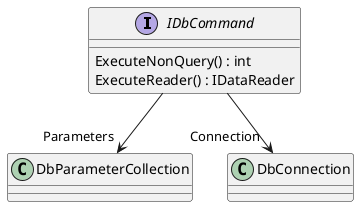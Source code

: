 @startuml
interface IDbCommand {
    ExecuteNonQuery() : int
    ExecuteReader() : IDataReader
}
IDbCommand --> "Parameters" DbParameterCollection
IDbCommand --> "Connection" DbConnection
@enduml

